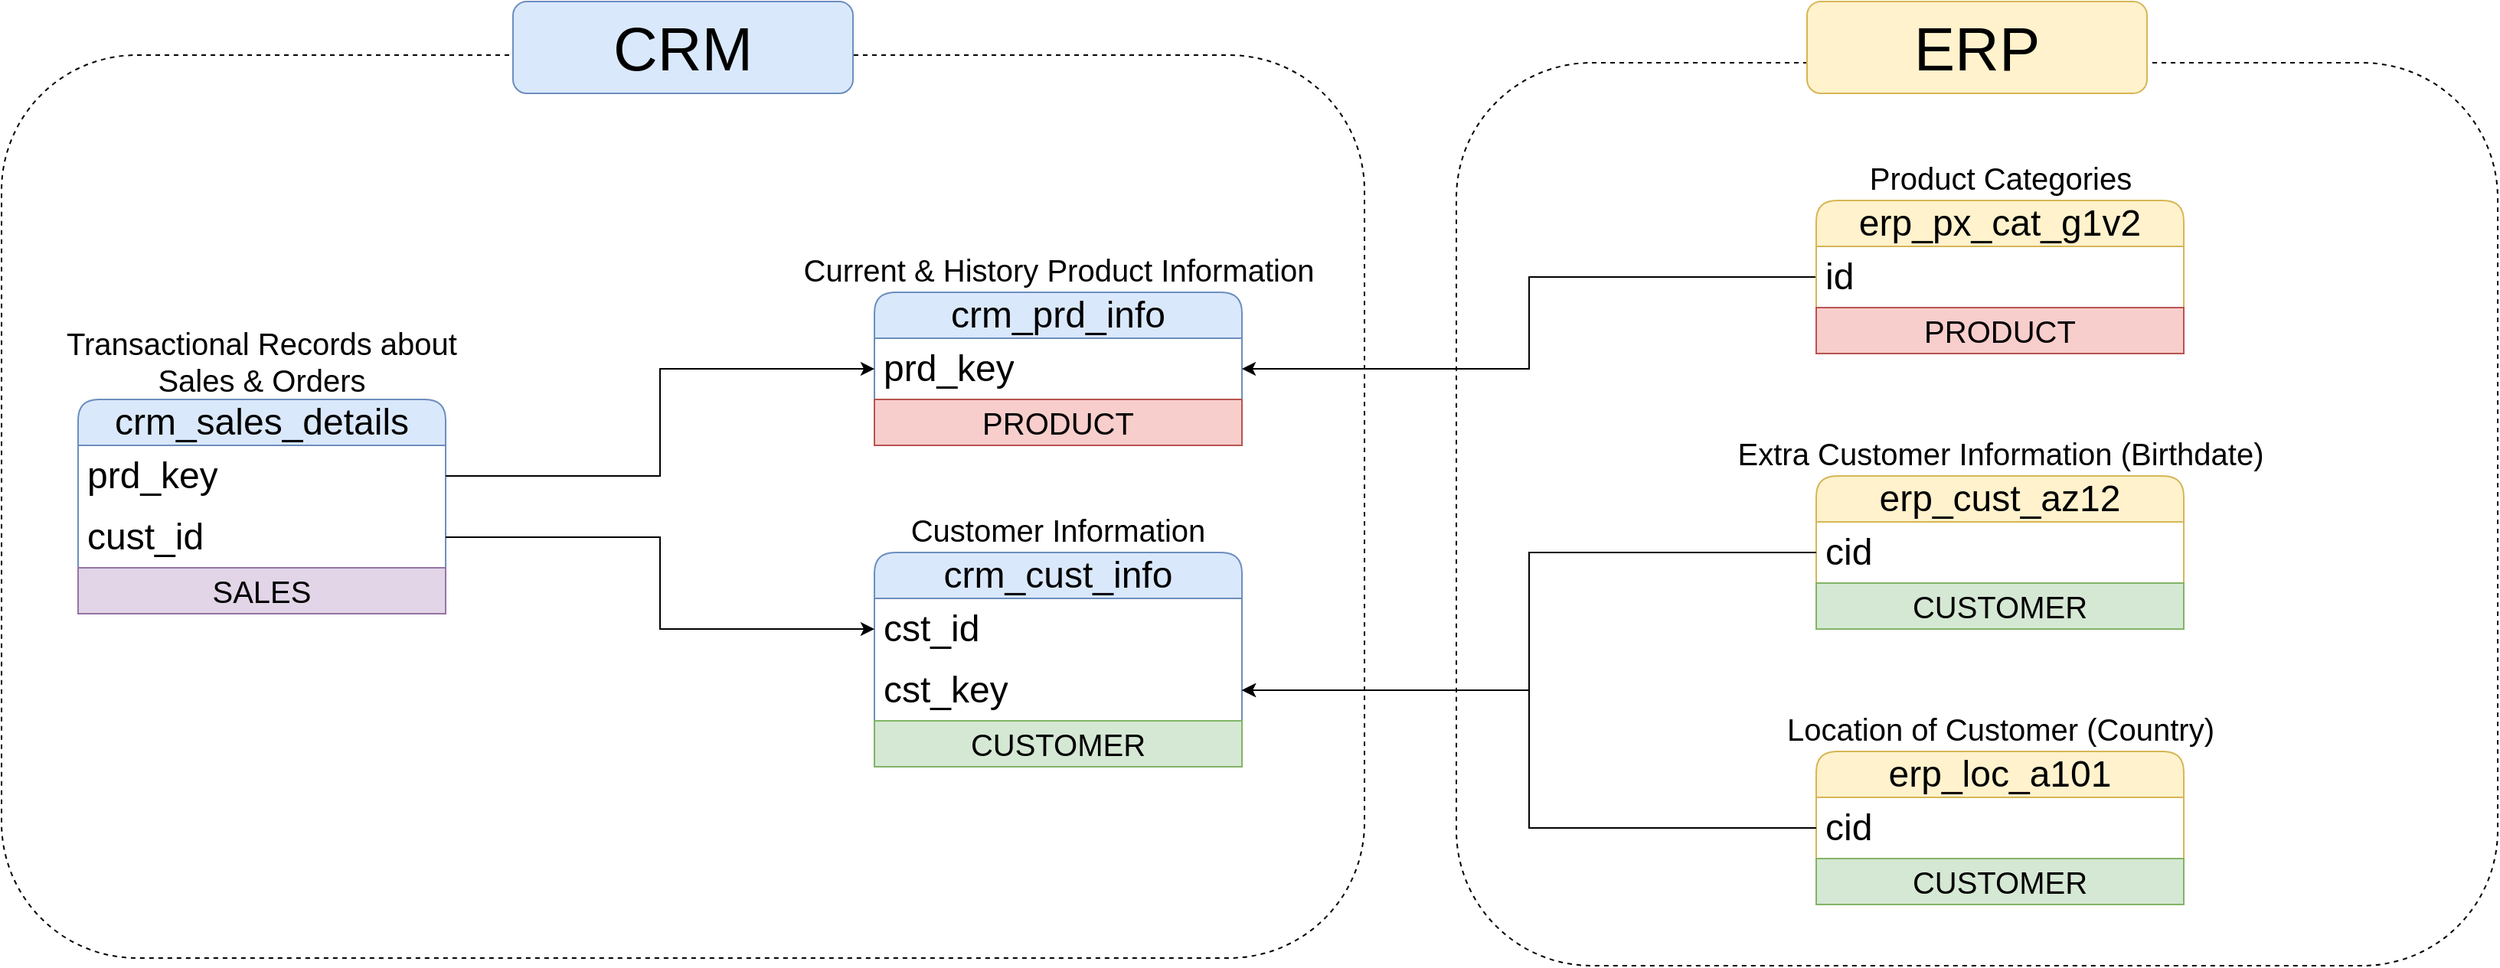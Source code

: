 <mxfile version="26.2.2">
  <diagram name="Page-1" id="SG9C8leuDQ-mxUZh8OiQ">
    <mxGraphModel dx="2597" dy="1403" grid="1" gridSize="10" guides="1" tooltips="1" connect="1" arrows="1" fold="1" page="0" pageScale="1" pageWidth="850" pageHeight="1100" math="0" shadow="0">
      <root>
        <mxCell id="0" />
        <mxCell id="1" parent="0" />
        <mxCell id="vh_NsylYuaOzybOxq9li-1" value="crm_cust_info" style="swimlane;fontStyle=0;childLayout=stackLayout;horizontal=1;startSize=30;horizontalStack=0;resizeParent=1;resizeParentMax=0;resizeLast=0;collapsible=1;marginBottom=0;whiteSpace=wrap;html=1;rounded=1;fillColor=#dae8fc;strokeColor=#6c8ebf;fontSize=24;" parent="1" vertex="1">
          <mxGeometry x="300" y="500" width="240" height="140" as="geometry" />
        </mxCell>
        <mxCell id="vh_NsylYuaOzybOxq9li-2" value="cst_id" style="text;strokeColor=none;fillColor=none;align=left;verticalAlign=middle;spacingLeft=4;spacingRight=4;overflow=hidden;points=[[0,0.5],[1,0.5]];portConstraint=eastwest;rotatable=0;whiteSpace=wrap;html=1;fontSize=24;" parent="vh_NsylYuaOzybOxq9li-1" vertex="1">
          <mxGeometry y="30" width="240" height="40" as="geometry" />
        </mxCell>
        <mxCell id="vh_NsylYuaOzybOxq9li-19" value="cst_key" style="text;strokeColor=none;fillColor=none;align=left;verticalAlign=middle;spacingLeft=4;spacingRight=4;overflow=hidden;points=[[0,0.5],[1,0.5]];portConstraint=eastwest;rotatable=0;whiteSpace=wrap;html=1;fontSize=24;" parent="vh_NsylYuaOzybOxq9li-1" vertex="1">
          <mxGeometry y="70" width="240" height="40" as="geometry" />
        </mxCell>
        <mxCell id="1kbZwgRfmxQ2K91AVKjD-4" value="CUSTOMER" style="text;html=1;strokeColor=#82b366;fillColor=#d5e8d4;align=center;verticalAlign=middle;whiteSpace=wrap;overflow=hidden;fontSize=20;" vertex="1" parent="vh_NsylYuaOzybOxq9li-1">
          <mxGeometry y="110" width="240" height="30" as="geometry" />
        </mxCell>
        <mxCell id="vh_NsylYuaOzybOxq9li-5" value="Customer Information" style="text;html=1;align=center;verticalAlign=middle;whiteSpace=wrap;rounded=0;fontSize=20;fontStyle=0" parent="1" vertex="1">
          <mxGeometry x="305" y="470" width="230" height="30" as="geometry" />
        </mxCell>
        <mxCell id="vh_NsylYuaOzybOxq9li-6" value="crm_prd_info" style="swimlane;fontStyle=0;childLayout=stackLayout;horizontal=1;startSize=30;horizontalStack=0;resizeParent=1;resizeParentMax=0;resizeLast=0;collapsible=1;marginBottom=0;whiteSpace=wrap;html=1;rounded=1;fillColor=#dae8fc;strokeColor=#6c8ebf;fontSize=24;" parent="1" vertex="1">
          <mxGeometry x="300" y="330" width="240" height="100" as="geometry" />
        </mxCell>
        <mxCell id="vh_NsylYuaOzybOxq9li-7" value="prd_key" style="text;strokeColor=none;fillColor=none;align=left;verticalAlign=middle;spacingLeft=4;spacingRight=4;overflow=hidden;points=[[0,0.5],[1,0.5]];portConstraint=eastwest;rotatable=0;whiteSpace=wrap;html=1;fontSize=24;" parent="vh_NsylYuaOzybOxq9li-6" vertex="1">
          <mxGeometry y="30" width="240" height="40" as="geometry" />
        </mxCell>
        <mxCell id="1kbZwgRfmxQ2K91AVKjD-1" value="PRODUCT" style="text;html=1;strokeColor=#b85450;fillColor=#f8cecc;align=center;verticalAlign=middle;whiteSpace=wrap;overflow=hidden;fontSize=20;" vertex="1" parent="vh_NsylYuaOzybOxq9li-6">
          <mxGeometry y="70" width="240" height="30" as="geometry" />
        </mxCell>
        <mxCell id="vh_NsylYuaOzybOxq9li-8" value="Current &amp;amp; History Product Information" style="text;html=1;align=center;verticalAlign=middle;whiteSpace=wrap;rounded=0;fontSize=20;fontStyle=0" parent="1" vertex="1">
          <mxGeometry x="227.5" y="300" width="385" height="30" as="geometry" />
        </mxCell>
        <mxCell id="vh_NsylYuaOzybOxq9li-9" value="crm_sales_details" style="swimlane;fontStyle=0;childLayout=stackLayout;horizontal=1;startSize=30;horizontalStack=0;resizeParent=1;resizeParentMax=0;resizeLast=0;collapsible=1;marginBottom=0;whiteSpace=wrap;html=1;rounded=1;fillColor=#dae8fc;strokeColor=#6c8ebf;fontSize=24;" parent="1" vertex="1">
          <mxGeometry x="-220" y="400" width="240" height="140" as="geometry" />
        </mxCell>
        <mxCell id="vh_NsylYuaOzybOxq9li-10" value="prd_key" style="text;strokeColor=none;fillColor=none;align=left;verticalAlign=middle;spacingLeft=4;spacingRight=4;overflow=hidden;points=[[0,0.5],[1,0.5]];portConstraint=eastwest;rotatable=0;whiteSpace=wrap;html=1;fontSize=24;" parent="vh_NsylYuaOzybOxq9li-9" vertex="1">
          <mxGeometry y="30" width="240" height="40" as="geometry" />
        </mxCell>
        <mxCell id="vh_NsylYuaOzybOxq9li-12" value="cust_id" style="text;strokeColor=none;fillColor=none;align=left;verticalAlign=middle;spacingLeft=4;spacingRight=4;overflow=hidden;points=[[0,0.5],[1,0.5]];portConstraint=eastwest;rotatable=0;whiteSpace=wrap;html=1;fontSize=24;" parent="vh_NsylYuaOzybOxq9li-9" vertex="1">
          <mxGeometry y="70" width="240" height="40" as="geometry" />
        </mxCell>
        <mxCell id="1kbZwgRfmxQ2K91AVKjD-9" value="SALES" style="text;html=1;strokeColor=#9673a6;fillColor=#e1d5e7;align=center;verticalAlign=middle;whiteSpace=wrap;overflow=hidden;fontSize=20;" vertex="1" parent="vh_NsylYuaOzybOxq9li-9">
          <mxGeometry y="110" width="240" height="30" as="geometry" />
        </mxCell>
        <mxCell id="vh_NsylYuaOzybOxq9li-11" value="Transactional Records about Sales &amp;amp; Orders" style="text;html=1;align=center;verticalAlign=middle;whiteSpace=wrap;rounded=0;fontSize=20;fontStyle=0" parent="1" vertex="1">
          <mxGeometry x="-250" y="360" width="300" height="30" as="geometry" />
        </mxCell>
        <mxCell id="vh_NsylYuaOzybOxq9li-14" style="edgeStyle=orthogonalEdgeStyle;rounded=0;orthogonalLoop=1;jettySize=auto;html=1;entryX=0;entryY=0.5;entryDx=0;entryDy=0;" parent="1" source="vh_NsylYuaOzybOxq9li-12" target="vh_NsylYuaOzybOxq9li-2" edge="1">
          <mxGeometry relative="1" as="geometry" />
        </mxCell>
        <mxCell id="vh_NsylYuaOzybOxq9li-15" style="edgeStyle=orthogonalEdgeStyle;rounded=0;orthogonalLoop=1;jettySize=auto;html=1;entryX=0;entryY=0.5;entryDx=0;entryDy=0;" parent="1" source="vh_NsylYuaOzybOxq9li-10" target="vh_NsylYuaOzybOxq9li-7" edge="1">
          <mxGeometry relative="1" as="geometry" />
        </mxCell>
        <mxCell id="vh_NsylYuaOzybOxq9li-16" value="erp_cust_az12" style="swimlane;fontStyle=0;childLayout=stackLayout;horizontal=1;startSize=30;horizontalStack=0;resizeParent=1;resizeParentMax=0;resizeLast=0;collapsible=1;marginBottom=0;whiteSpace=wrap;html=1;rounded=1;fillColor=#fff2cc;strokeColor=#d6b656;fontSize=24;" parent="1" vertex="1">
          <mxGeometry x="915" y="450" width="240" height="100" as="geometry" />
        </mxCell>
        <mxCell id="vh_NsylYuaOzybOxq9li-17" value="cid" style="text;strokeColor=none;fillColor=none;align=left;verticalAlign=middle;spacingLeft=4;spacingRight=4;overflow=hidden;points=[[0,0.5],[1,0.5]];portConstraint=eastwest;rotatable=0;whiteSpace=wrap;html=1;fontSize=24;" parent="vh_NsylYuaOzybOxq9li-16" vertex="1">
          <mxGeometry y="30" width="240" height="40" as="geometry" />
        </mxCell>
        <mxCell id="1kbZwgRfmxQ2K91AVKjD-6" value="CUSTOMER" style="text;html=1;strokeColor=#82b366;fillColor=#d5e8d4;align=center;verticalAlign=middle;whiteSpace=wrap;overflow=hidden;fontSize=20;" vertex="1" parent="vh_NsylYuaOzybOxq9li-16">
          <mxGeometry y="70" width="240" height="30" as="geometry" />
        </mxCell>
        <mxCell id="vh_NsylYuaOzybOxq9li-18" value="Extra Customer Information (Birthdate)" style="text;html=1;align=center;verticalAlign=middle;whiteSpace=wrap;rounded=0;fontSize=20;fontStyle=0;fillColor=none;strokeColor=none;" parent="1" vertex="1">
          <mxGeometry x="842.5" y="420" width="385" height="30" as="geometry" />
        </mxCell>
        <mxCell id="vh_NsylYuaOzybOxq9li-20" style="edgeStyle=orthogonalEdgeStyle;rounded=0;orthogonalLoop=1;jettySize=auto;html=1;" parent="1" source="vh_NsylYuaOzybOxq9li-17" target="vh_NsylYuaOzybOxq9li-19" edge="1">
          <mxGeometry relative="1" as="geometry" />
        </mxCell>
        <mxCell id="vh_NsylYuaOzybOxq9li-21" value="erp_loc_a101" style="swimlane;fontStyle=0;childLayout=stackLayout;horizontal=1;startSize=30;horizontalStack=0;resizeParent=1;resizeParentMax=0;resizeLast=0;collapsible=1;marginBottom=0;whiteSpace=wrap;html=1;rounded=1;fillColor=#fff2cc;strokeColor=#d6b656;fontSize=24;" parent="1" vertex="1">
          <mxGeometry x="915" y="630" width="240" height="100" as="geometry" />
        </mxCell>
        <mxCell id="vh_NsylYuaOzybOxq9li-22" value="cid" style="text;strokeColor=none;fillColor=none;align=left;verticalAlign=middle;spacingLeft=4;spacingRight=4;overflow=hidden;points=[[0,0.5],[1,0.5]];portConstraint=eastwest;rotatable=0;whiteSpace=wrap;html=1;fontSize=24;" parent="vh_NsylYuaOzybOxq9li-21" vertex="1">
          <mxGeometry y="30" width="240" height="40" as="geometry" />
        </mxCell>
        <mxCell id="1kbZwgRfmxQ2K91AVKjD-7" value="CUSTOMER" style="text;html=1;strokeColor=#82b366;fillColor=#d5e8d4;align=center;verticalAlign=middle;whiteSpace=wrap;overflow=hidden;fontSize=20;" vertex="1" parent="vh_NsylYuaOzybOxq9li-21">
          <mxGeometry y="70" width="240" height="30" as="geometry" />
        </mxCell>
        <mxCell id="vh_NsylYuaOzybOxq9li-23" value="Location of Customer (Country)" style="text;html=1;align=center;verticalAlign=middle;whiteSpace=wrap;rounded=0;fontSize=20;fontStyle=0;fillColor=none;strokeColor=none;" parent="1" vertex="1">
          <mxGeometry x="842.5" y="600" width="385" height="30" as="geometry" />
        </mxCell>
        <mxCell id="vh_NsylYuaOzybOxq9li-24" style="edgeStyle=orthogonalEdgeStyle;rounded=0;orthogonalLoop=1;jettySize=auto;html=1;entryX=1;entryY=0.5;entryDx=0;entryDy=0;" parent="1" source="vh_NsylYuaOzybOxq9li-22" target="vh_NsylYuaOzybOxq9li-19" edge="1">
          <mxGeometry relative="1" as="geometry" />
        </mxCell>
        <mxCell id="vh_NsylYuaOzybOxq9li-28" style="edgeStyle=orthogonalEdgeStyle;rounded=0;orthogonalLoop=1;jettySize=auto;html=1;entryX=1;entryY=0.5;entryDx=0;entryDy=0;" parent="1" source="vh_NsylYuaOzybOxq9li-25" target="vh_NsylYuaOzybOxq9li-7" edge="1">
          <mxGeometry relative="1" as="geometry" />
        </mxCell>
        <mxCell id="vh_NsylYuaOzybOxq9li-25" value="erp_px_cat_g1v2" style="swimlane;fontStyle=0;childLayout=stackLayout;horizontal=1;startSize=30;horizontalStack=0;resizeParent=1;resizeParentMax=0;resizeLast=0;collapsible=1;marginBottom=0;whiteSpace=wrap;html=1;rounded=1;fillColor=#fff2cc;strokeColor=#d6b656;fontSize=24;" parent="1" vertex="1">
          <mxGeometry x="915" y="270" width="240" height="100" as="geometry" />
        </mxCell>
        <mxCell id="vh_NsylYuaOzybOxq9li-26" value="id" style="text;strokeColor=none;fillColor=none;align=left;verticalAlign=middle;spacingLeft=4;spacingRight=4;overflow=hidden;points=[[0,0.5],[1,0.5]];portConstraint=eastwest;rotatable=0;whiteSpace=wrap;html=1;fontSize=24;" parent="vh_NsylYuaOzybOxq9li-25" vertex="1">
          <mxGeometry y="30" width="240" height="40" as="geometry" />
        </mxCell>
        <mxCell id="1kbZwgRfmxQ2K91AVKjD-3" value="PRODUCT" style="text;html=1;strokeColor=#b85450;fillColor=#f8cecc;align=center;verticalAlign=middle;whiteSpace=wrap;overflow=hidden;fontSize=20;" vertex="1" parent="vh_NsylYuaOzybOxq9li-25">
          <mxGeometry y="70" width="240" height="30" as="geometry" />
        </mxCell>
        <mxCell id="vh_NsylYuaOzybOxq9li-27" value="Product Categories" style="text;html=1;align=center;verticalAlign=middle;whiteSpace=wrap;rounded=0;fontSize=20;fontStyle=0;fillColor=none;strokeColor=none;" parent="1" vertex="1">
          <mxGeometry x="842.5" y="240" width="385" height="30" as="geometry" />
        </mxCell>
        <mxCell id="vh_NsylYuaOzybOxq9li-30" value="" style="rounded=1;whiteSpace=wrap;html=1;fillColor=none;strokeColor=default;dashed=1;" parent="1" vertex="1">
          <mxGeometry x="-270" y="175" width="890" height="590" as="geometry" />
        </mxCell>
        <mxCell id="vh_NsylYuaOzybOxq9li-31" value="CRM" style="rounded=1;whiteSpace=wrap;html=1;fillColor=#dae8fc;strokeColor=#6c8ebf;fontSize=40;" parent="1" vertex="1">
          <mxGeometry x="64" y="140" width="222" height="60" as="geometry" />
        </mxCell>
        <mxCell id="vh_NsylYuaOzybOxq9li-32" value="" style="rounded=1;whiteSpace=wrap;html=1;fillColor=none;strokeColor=default;dashed=1;" parent="1" vertex="1">
          <mxGeometry x="680" y="180" width="680" height="590" as="geometry" />
        </mxCell>
        <mxCell id="vh_NsylYuaOzybOxq9li-33" value="ERP" style="rounded=1;whiteSpace=wrap;html=1;fillColor=#fff2cc;strokeColor=#d6b656;fontSize=40;" parent="1" vertex="1">
          <mxGeometry x="909" y="140" width="222" height="60" as="geometry" />
        </mxCell>
      </root>
    </mxGraphModel>
  </diagram>
</mxfile>
